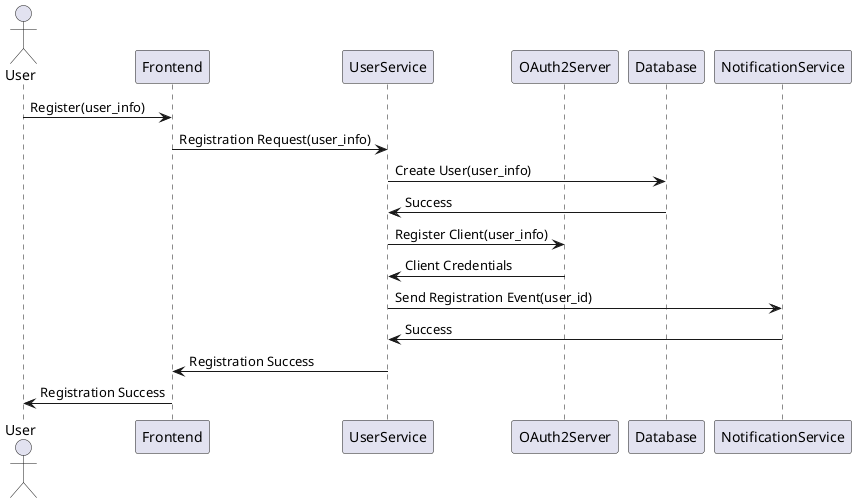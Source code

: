 @startuml
actor User
participant Frontend
participant UserService
participant OAuth2Server
participant Database
participant NotificationService

User -> Frontend: Register(user_info)
Frontend -> UserService: Registration Request(user_info)
UserService -> Database: Create User(user_info)
Database -> UserService: Success
UserService -> OAuth2Server: Register Client(user_info)
OAuth2Server -> UserService: Client Credentials
UserService -> NotificationService: Send Registration Event(user_id)
NotificationService -> UserService: Success
UserService -> Frontend: Registration Success
Frontend -> User: Registration Success
@enduml

